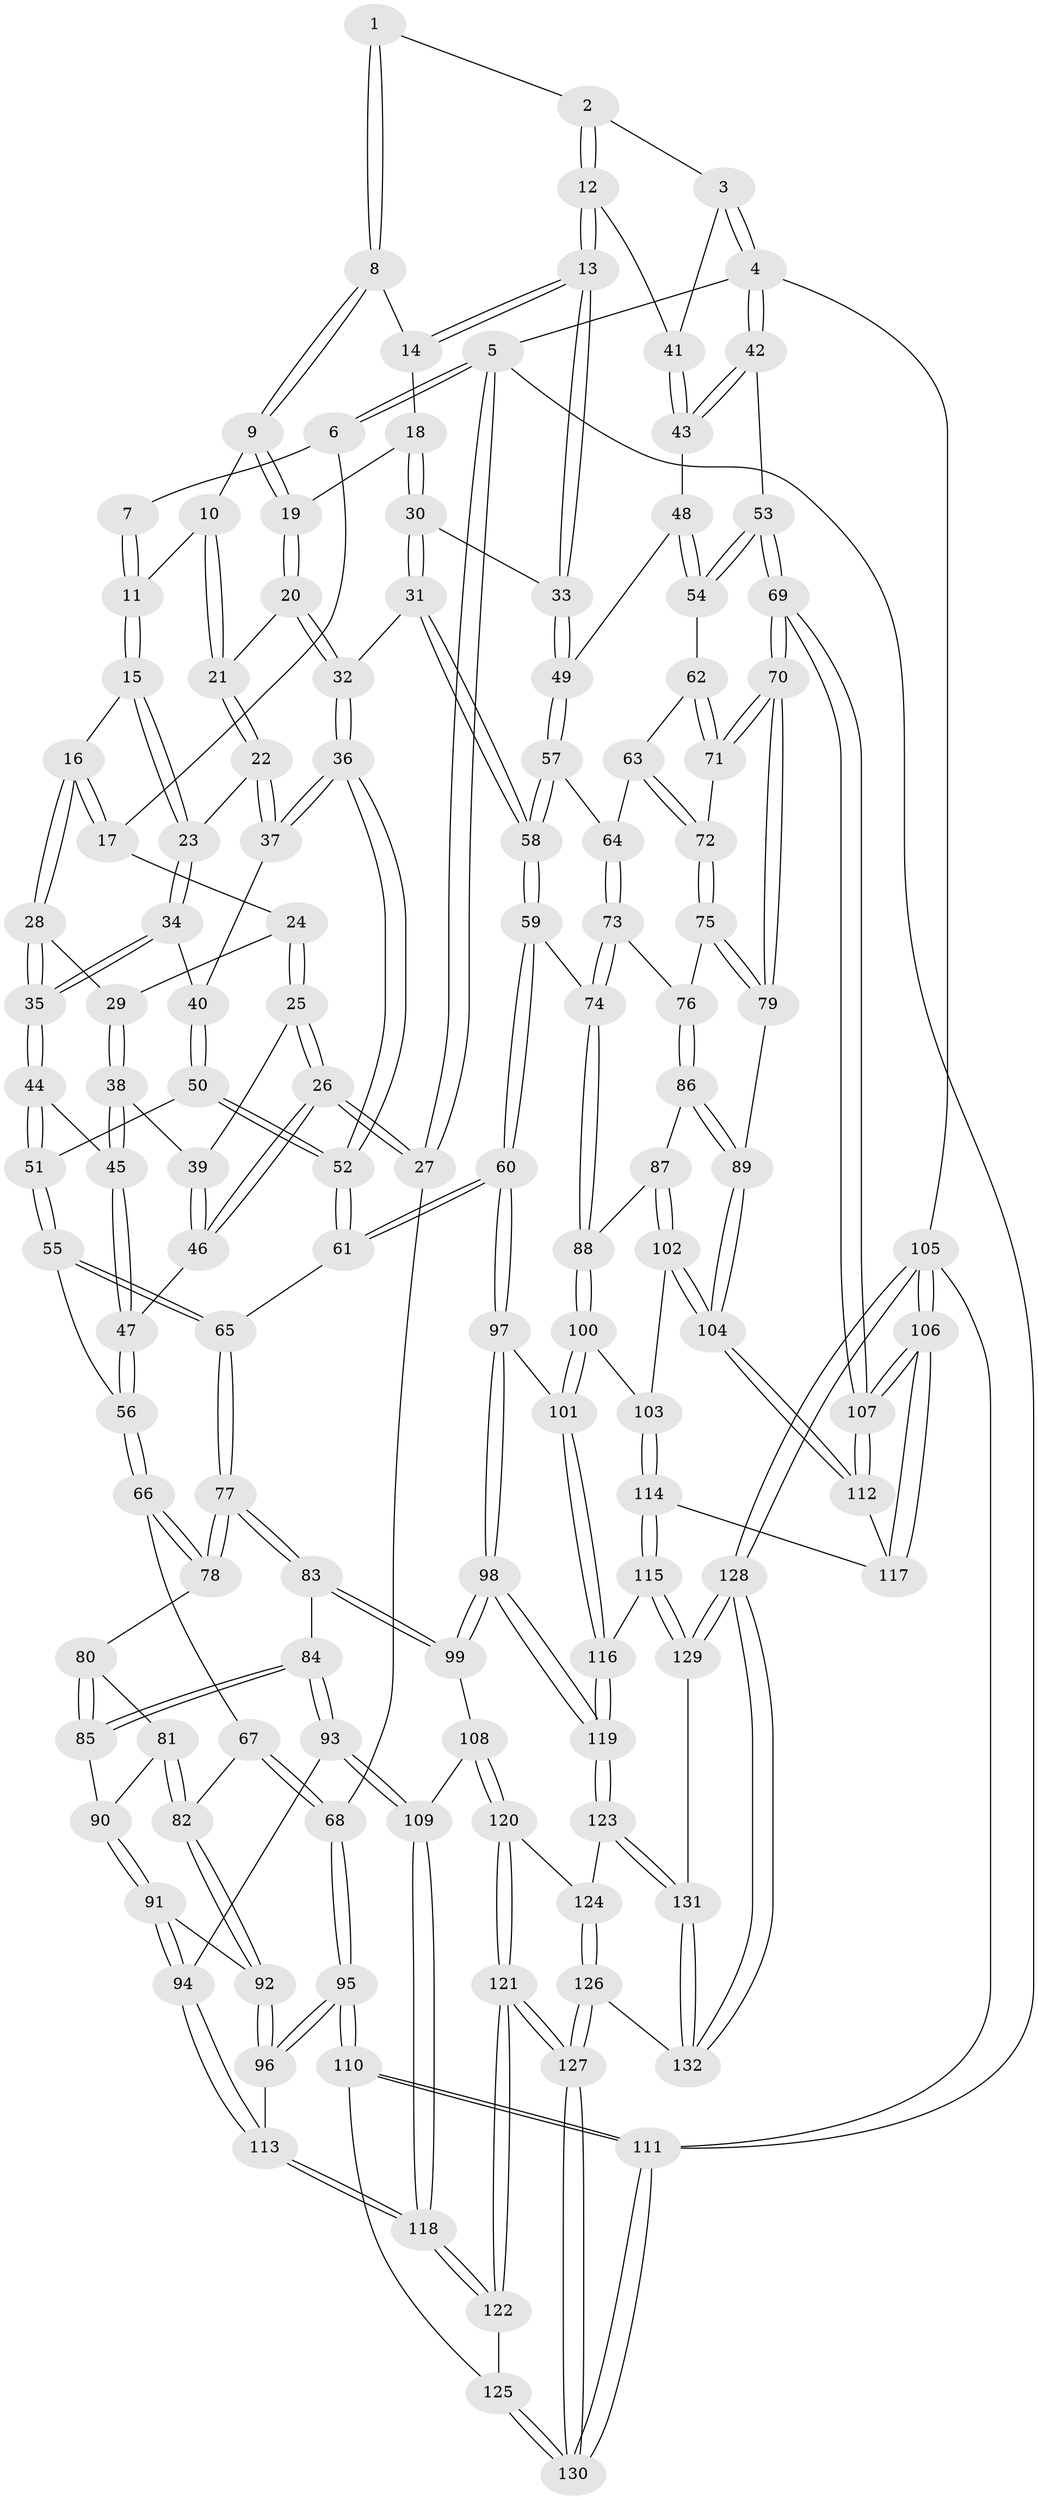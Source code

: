 // Generated by graph-tools (version 1.1) at 2025/27/03/15/25 16:27:56]
// undirected, 132 vertices, 327 edges
graph export_dot {
graph [start="1"]
  node [color=gray90,style=filled];
  1 [pos="+0.5680165076308209+0"];
  2 [pos="+0.786388081159874+0"];
  3 [pos="+1+0"];
  4 [pos="+1+0"];
  5 [pos="+0+0"];
  6 [pos="+0.1504321996578508+0"];
  7 [pos="+0.4529147884668754+0"];
  8 [pos="+0.5711236838335695+0"];
  9 [pos="+0.5399569744696259+0.05983106990204602"];
  10 [pos="+0.5266222031961875+0.07299619092477462"];
  11 [pos="+0.3970308015733307+0.10461927682338176"];
  12 [pos="+0.814430364307021+0.15000201531468785"];
  13 [pos="+0.8101752123390685+0.1552763836011749"];
  14 [pos="+0.6464485055019392+0.054644448999332434"];
  15 [pos="+0.3840977779739839+0.12482447366731994"];
  16 [pos="+0.34995615038315325+0.12062705388979987"];
  17 [pos="+0.194868070268238+0.013467565934545718"];
  18 [pos="+0.6395510770078137+0.13933431547428357"];
  19 [pos="+0.5771005432919247+0.11979888536025941"];
  20 [pos="+0.5577177578248426+0.18026238080434992"];
  21 [pos="+0.49406358080191703+0.1502702473832725"];
  22 [pos="+0.45552921210530173+0.1763540356115975"];
  23 [pos="+0.403911600984312+0.15673204010157327"];
  24 [pos="+0.18786917763439118+0.03863813534218037"];
  25 [pos="+0.08605411421860429+0.1578581731754348"];
  26 [pos="+0+0.25624102510673424"];
  27 [pos="+0+0.25141772722388855"];
  28 [pos="+0.28938398792360304+0.20316053500313913"];
  29 [pos="+0.22068751287122565+0.17095470873618682"];
  30 [pos="+0.7239195418050302+0.23534286373713825"];
  31 [pos="+0.6037909632821412+0.2891566675865503"];
  32 [pos="+0.5907440474238769+0.29046889521319813"];
  33 [pos="+0.7676468591374286+0.23169889516305534"];
  34 [pos="+0.3746886877583744+0.23103000922494682"];
  35 [pos="+0.3148241360959212+0.2767958678552045"];
  36 [pos="+0.5524771693288234+0.3080087486117781"];
  37 [pos="+0.5019788581137176+0.2746614961927049"];
  38 [pos="+0.19767053365099935+0.21697193835108508"];
  39 [pos="+0.17717435625433314+0.225821722510306"];
  40 [pos="+0.4513437188872932+0.2758849740415481"];
  41 [pos="+0.906226435688605+0.14412985359272082"];
  42 [pos="+1+0.22008659894900623"];
  43 [pos="+1+0.21894474365988642"];
  44 [pos="+0.30709230071491084+0.30180851755732635"];
  45 [pos="+0.2479943317086069+0.28346348328874144"];
  46 [pos="+0.09909454878171543+0.33097680876230084"];
  47 [pos="+0.10067600103672737+0.33250292297363604"];
  48 [pos="+0.9387608511931376+0.3112306120776802"];
  49 [pos="+0.7938684845723776+0.27889731852890437"];
  50 [pos="+0.35887320957751645+0.3311440023170173"];
  51 [pos="+0.31798519627735083+0.3393110558488277"];
  52 [pos="+0.524275851555854+0.36775009326359365"];
  53 [pos="+1+0.44490376294378536"];
  54 [pos="+0.9572480891234483+0.4008443881132146"];
  55 [pos="+0.31258027523715026+0.3670394517729847"];
  56 [pos="+0.13847500446826028+0.3987604756527923"];
  57 [pos="+0.7996739119325961+0.3911588658414713"];
  58 [pos="+0.6942796158770485+0.4733451668512407"];
  59 [pos="+0.6731720886025572+0.5145957607267563"];
  60 [pos="+0.604187217397986+0.5324751710129084"];
  61 [pos="+0.5054347409332418+0.4502416584118601"];
  62 [pos="+0.9308857363152585+0.4205789956156799"];
  63 [pos="+0.8833127477544804+0.4273107731737943"];
  64 [pos="+0.8078296246993549+0.39867403801193263"];
  65 [pos="+0.3643301681602648+0.5015499933036768"];
  66 [pos="+0.13656339154722957+0.443789619165205"];
  67 [pos="+0.11222630827500912+0.47767380312683483"];
  68 [pos="+0+0.4601598258720248"];
  69 [pos="+1+0.6054900898675479"];
  70 [pos="+1+0.5978673262576287"];
  71 [pos="+0.9552406387715802+0.4919072890138937"];
  72 [pos="+0.8928721873464978+0.4991704312948762"];
  73 [pos="+0.8279562398504676+0.52424461345663"];
  74 [pos="+0.7292500692473151+0.5617793631607981"];
  75 [pos="+0.889574106501959+0.5070563712800599"];
  76 [pos="+0.8436696446814437+0.5328670726085408"];
  77 [pos="+0.3600553861418112+0.5097754917996424"];
  78 [pos="+0.24061697157230177+0.5029844875908939"];
  79 [pos="+0.9849651412304457+0.6122430938193466"];
  80 [pos="+0.20782665824062746+0.5457649839182911"];
  81 [pos="+0.17807929564731861+0.559580576170379"];
  82 [pos="+0.10578730088347901+0.5468268823919679"];
  83 [pos="+0.35942531664769767+0.5673272867839922"];
  84 [pos="+0.25485780065440666+0.6211104064011633"];
  85 [pos="+0.21866025315640744+0.5852562907426203"];
  86 [pos="+0.8666075850754043+0.594791876643643"];
  87 [pos="+0.8199820386018382+0.6221063028029816"];
  88 [pos="+0.7293177821848226+0.5619457889277072"];
  89 [pos="+0.959536961329984+0.6217928211082053"];
  90 [pos="+0.1882328336320186+0.584311148518866"];
  91 [pos="+0.16781693462577102+0.6585340081290734"];
  92 [pos="+0.06671737761436485+0.6254073333662012"];
  93 [pos="+0.20165232648511208+0.6760289736917422"];
  94 [pos="+0.19621359419573056+0.6750523970370086"];
  95 [pos="+0+0.6981069582138352"];
  96 [pos="+0+0.6744517169161416"];
  97 [pos="+0.5696166555970732+0.6439145275361767"];
  98 [pos="+0.43653728187751933+0.7075025595551678"];
  99 [pos="+0.4245308808732702+0.6976123470170156"];
  100 [pos="+0.7199841384740422+0.6787195103870631"];
  101 [pos="+0.6419847149813454+0.7017635605983604"];
  102 [pos="+0.8120425245113251+0.6637238779962835"];
  103 [pos="+0.7406942782431378+0.6900974648151449"];
  104 [pos="+0.8789943892904531+0.7324294276499917"];
  105 [pos="+1+1"];
  106 [pos="+1+1"];
  107 [pos="+1+0.7198521726305207"];
  108 [pos="+0.25280391113418865+0.7422774341140576"];
  109 [pos="+0.23870407827043144+0.7285423646800226"];
  110 [pos="+0+0.7016007240576535"];
  111 [pos="+0+1"];
  112 [pos="+0.8761730435304004+0.7654261818706419"];
  113 [pos="+0.11849266134742084+0.7781233966445087"];
  114 [pos="+0.7894337880502045+0.8190587376765583"];
  115 [pos="+0.7434228650530358+0.8558161805508708"];
  116 [pos="+0.6463018665595078+0.7941734497531603"];
  117 [pos="+0.8595323355447717+0.8034323235834708"];
  118 [pos="+0.1269338480557243+0.7932830250633209"];
  119 [pos="+0.45892242870101274+0.874218186067934"];
  120 [pos="+0.24329454912820916+0.8356451204656116"];
  121 [pos="+0.1594378624601086+0.8595699582040038"];
  122 [pos="+0.14383476366993575+0.8482015804933324"];
  123 [pos="+0.45371341062621634+0.8933402190232592"];
  124 [pos="+0.2593665927320132+0.8461227499544236"];
  125 [pos="+0.051821837493038106+0.8651139207983828"];
  126 [pos="+0.22534987647411744+1"];
  127 [pos="+0.13556216767638624+1"];
  128 [pos="+0.9051064160487047+1"];
  129 [pos="+0.7350867246465767+0.9023451858346331"];
  130 [pos="+0.03117799427783403+1"];
  131 [pos="+0.46643730067657474+0.9835851183384772"];
  132 [pos="+0.4400666562925289+1"];
  1 -- 2;
  1 -- 8;
  1 -- 8;
  2 -- 3;
  2 -- 12;
  2 -- 12;
  3 -- 4;
  3 -- 4;
  3 -- 41;
  4 -- 5;
  4 -- 42;
  4 -- 42;
  4 -- 105;
  5 -- 6;
  5 -- 6;
  5 -- 27;
  5 -- 27;
  5 -- 111;
  6 -- 7;
  6 -- 17;
  7 -- 11;
  7 -- 11;
  8 -- 9;
  8 -- 9;
  8 -- 14;
  9 -- 10;
  9 -- 19;
  9 -- 19;
  10 -- 11;
  10 -- 21;
  10 -- 21;
  11 -- 15;
  11 -- 15;
  12 -- 13;
  12 -- 13;
  12 -- 41;
  13 -- 14;
  13 -- 14;
  13 -- 33;
  13 -- 33;
  14 -- 18;
  15 -- 16;
  15 -- 23;
  15 -- 23;
  16 -- 17;
  16 -- 17;
  16 -- 28;
  16 -- 28;
  17 -- 24;
  18 -- 19;
  18 -- 30;
  18 -- 30;
  19 -- 20;
  19 -- 20;
  20 -- 21;
  20 -- 32;
  20 -- 32;
  21 -- 22;
  21 -- 22;
  22 -- 23;
  22 -- 37;
  22 -- 37;
  23 -- 34;
  23 -- 34;
  24 -- 25;
  24 -- 25;
  24 -- 29;
  25 -- 26;
  25 -- 26;
  25 -- 39;
  26 -- 27;
  26 -- 27;
  26 -- 46;
  26 -- 46;
  27 -- 68;
  28 -- 29;
  28 -- 35;
  28 -- 35;
  29 -- 38;
  29 -- 38;
  30 -- 31;
  30 -- 31;
  30 -- 33;
  31 -- 32;
  31 -- 58;
  31 -- 58;
  32 -- 36;
  32 -- 36;
  33 -- 49;
  33 -- 49;
  34 -- 35;
  34 -- 35;
  34 -- 40;
  35 -- 44;
  35 -- 44;
  36 -- 37;
  36 -- 37;
  36 -- 52;
  36 -- 52;
  37 -- 40;
  38 -- 39;
  38 -- 45;
  38 -- 45;
  39 -- 46;
  39 -- 46;
  40 -- 50;
  40 -- 50;
  41 -- 43;
  41 -- 43;
  42 -- 43;
  42 -- 43;
  42 -- 53;
  43 -- 48;
  44 -- 45;
  44 -- 51;
  44 -- 51;
  45 -- 47;
  45 -- 47;
  46 -- 47;
  47 -- 56;
  47 -- 56;
  48 -- 49;
  48 -- 54;
  48 -- 54;
  49 -- 57;
  49 -- 57;
  50 -- 51;
  50 -- 52;
  50 -- 52;
  51 -- 55;
  51 -- 55;
  52 -- 61;
  52 -- 61;
  53 -- 54;
  53 -- 54;
  53 -- 69;
  53 -- 69;
  54 -- 62;
  55 -- 56;
  55 -- 65;
  55 -- 65;
  56 -- 66;
  56 -- 66;
  57 -- 58;
  57 -- 58;
  57 -- 64;
  58 -- 59;
  58 -- 59;
  59 -- 60;
  59 -- 60;
  59 -- 74;
  60 -- 61;
  60 -- 61;
  60 -- 97;
  60 -- 97;
  61 -- 65;
  62 -- 63;
  62 -- 71;
  62 -- 71;
  63 -- 64;
  63 -- 72;
  63 -- 72;
  64 -- 73;
  64 -- 73;
  65 -- 77;
  65 -- 77;
  66 -- 67;
  66 -- 78;
  66 -- 78;
  67 -- 68;
  67 -- 68;
  67 -- 82;
  68 -- 95;
  68 -- 95;
  69 -- 70;
  69 -- 70;
  69 -- 107;
  69 -- 107;
  70 -- 71;
  70 -- 71;
  70 -- 79;
  70 -- 79;
  71 -- 72;
  72 -- 75;
  72 -- 75;
  73 -- 74;
  73 -- 74;
  73 -- 76;
  74 -- 88;
  74 -- 88;
  75 -- 76;
  75 -- 79;
  75 -- 79;
  76 -- 86;
  76 -- 86;
  77 -- 78;
  77 -- 78;
  77 -- 83;
  77 -- 83;
  78 -- 80;
  79 -- 89;
  80 -- 81;
  80 -- 85;
  80 -- 85;
  81 -- 82;
  81 -- 82;
  81 -- 90;
  82 -- 92;
  82 -- 92;
  83 -- 84;
  83 -- 99;
  83 -- 99;
  84 -- 85;
  84 -- 85;
  84 -- 93;
  84 -- 93;
  85 -- 90;
  86 -- 87;
  86 -- 89;
  86 -- 89;
  87 -- 88;
  87 -- 102;
  87 -- 102;
  88 -- 100;
  88 -- 100;
  89 -- 104;
  89 -- 104;
  90 -- 91;
  90 -- 91;
  91 -- 92;
  91 -- 94;
  91 -- 94;
  92 -- 96;
  92 -- 96;
  93 -- 94;
  93 -- 109;
  93 -- 109;
  94 -- 113;
  94 -- 113;
  95 -- 96;
  95 -- 96;
  95 -- 110;
  95 -- 110;
  96 -- 113;
  97 -- 98;
  97 -- 98;
  97 -- 101;
  98 -- 99;
  98 -- 99;
  98 -- 119;
  98 -- 119;
  99 -- 108;
  100 -- 101;
  100 -- 101;
  100 -- 103;
  101 -- 116;
  101 -- 116;
  102 -- 103;
  102 -- 104;
  102 -- 104;
  103 -- 114;
  103 -- 114;
  104 -- 112;
  104 -- 112;
  105 -- 106;
  105 -- 106;
  105 -- 128;
  105 -- 128;
  105 -- 111;
  106 -- 107;
  106 -- 107;
  106 -- 117;
  106 -- 117;
  107 -- 112;
  107 -- 112;
  108 -- 109;
  108 -- 120;
  108 -- 120;
  109 -- 118;
  109 -- 118;
  110 -- 111;
  110 -- 111;
  110 -- 125;
  111 -- 130;
  111 -- 130;
  112 -- 117;
  113 -- 118;
  113 -- 118;
  114 -- 115;
  114 -- 115;
  114 -- 117;
  115 -- 116;
  115 -- 129;
  115 -- 129;
  116 -- 119;
  116 -- 119;
  118 -- 122;
  118 -- 122;
  119 -- 123;
  119 -- 123;
  120 -- 121;
  120 -- 121;
  120 -- 124;
  121 -- 122;
  121 -- 122;
  121 -- 127;
  121 -- 127;
  122 -- 125;
  123 -- 124;
  123 -- 131;
  123 -- 131;
  124 -- 126;
  124 -- 126;
  125 -- 130;
  125 -- 130;
  126 -- 127;
  126 -- 127;
  126 -- 132;
  127 -- 130;
  127 -- 130;
  128 -- 129;
  128 -- 129;
  128 -- 132;
  128 -- 132;
  129 -- 131;
  131 -- 132;
  131 -- 132;
}
